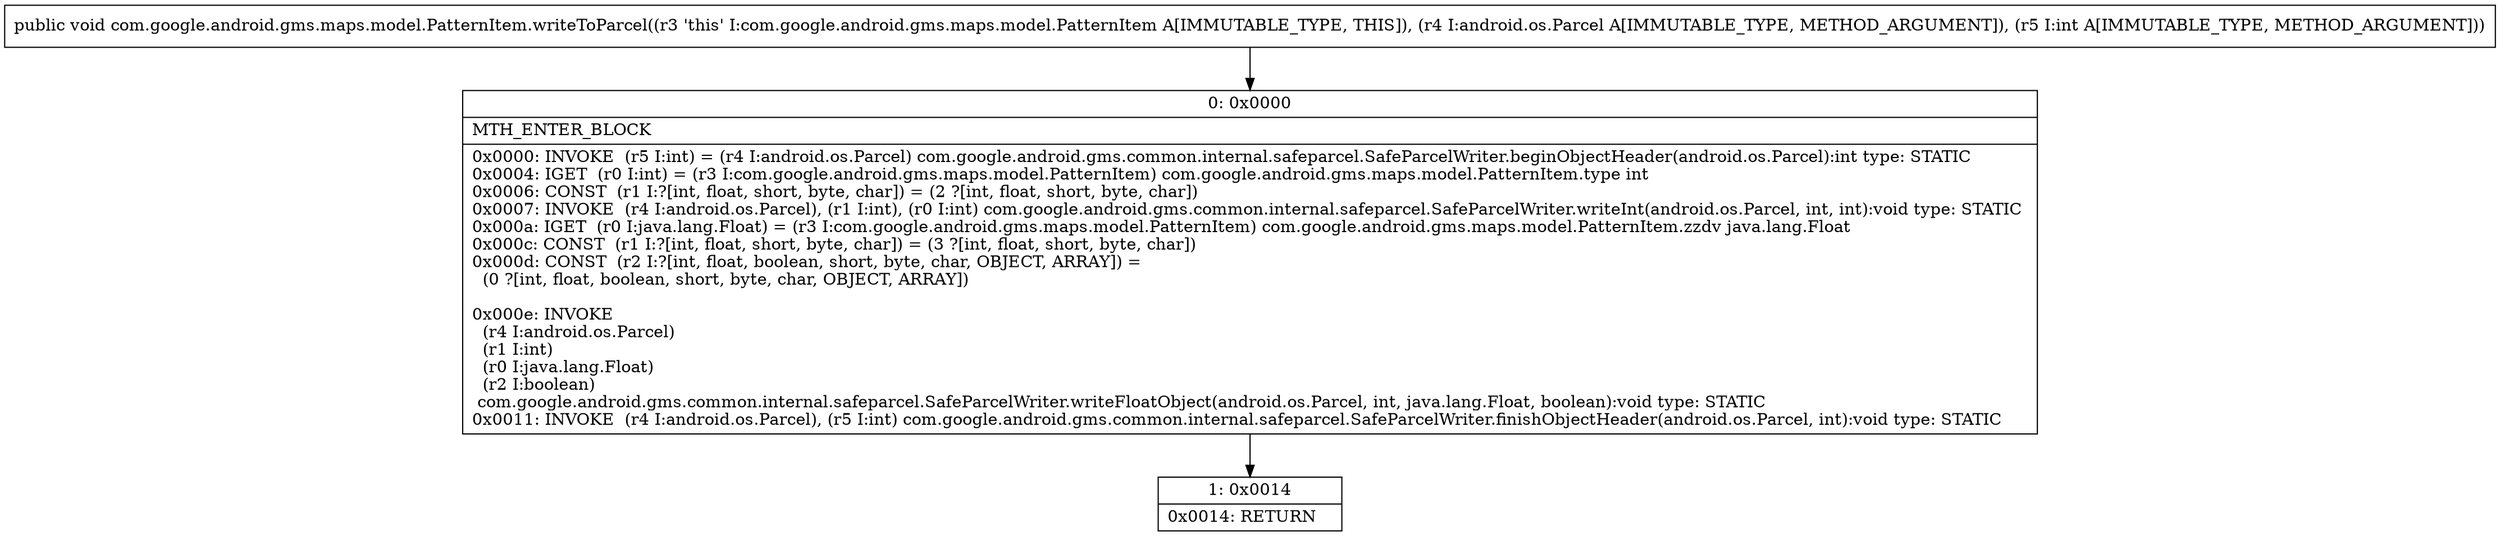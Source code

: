 digraph "CFG forcom.google.android.gms.maps.model.PatternItem.writeToParcel(Landroid\/os\/Parcel;I)V" {
Node_0 [shape=record,label="{0\:\ 0x0000|MTH_ENTER_BLOCK\l|0x0000: INVOKE  (r5 I:int) = (r4 I:android.os.Parcel) com.google.android.gms.common.internal.safeparcel.SafeParcelWriter.beginObjectHeader(android.os.Parcel):int type: STATIC \l0x0004: IGET  (r0 I:int) = (r3 I:com.google.android.gms.maps.model.PatternItem) com.google.android.gms.maps.model.PatternItem.type int \l0x0006: CONST  (r1 I:?[int, float, short, byte, char]) = (2 ?[int, float, short, byte, char]) \l0x0007: INVOKE  (r4 I:android.os.Parcel), (r1 I:int), (r0 I:int) com.google.android.gms.common.internal.safeparcel.SafeParcelWriter.writeInt(android.os.Parcel, int, int):void type: STATIC \l0x000a: IGET  (r0 I:java.lang.Float) = (r3 I:com.google.android.gms.maps.model.PatternItem) com.google.android.gms.maps.model.PatternItem.zzdv java.lang.Float \l0x000c: CONST  (r1 I:?[int, float, short, byte, char]) = (3 ?[int, float, short, byte, char]) \l0x000d: CONST  (r2 I:?[int, float, boolean, short, byte, char, OBJECT, ARRAY]) = \l  (0 ?[int, float, boolean, short, byte, char, OBJECT, ARRAY])\l \l0x000e: INVOKE  \l  (r4 I:android.os.Parcel)\l  (r1 I:int)\l  (r0 I:java.lang.Float)\l  (r2 I:boolean)\l com.google.android.gms.common.internal.safeparcel.SafeParcelWriter.writeFloatObject(android.os.Parcel, int, java.lang.Float, boolean):void type: STATIC \l0x0011: INVOKE  (r4 I:android.os.Parcel), (r5 I:int) com.google.android.gms.common.internal.safeparcel.SafeParcelWriter.finishObjectHeader(android.os.Parcel, int):void type: STATIC \l}"];
Node_1 [shape=record,label="{1\:\ 0x0014|0x0014: RETURN   \l}"];
MethodNode[shape=record,label="{public void com.google.android.gms.maps.model.PatternItem.writeToParcel((r3 'this' I:com.google.android.gms.maps.model.PatternItem A[IMMUTABLE_TYPE, THIS]), (r4 I:android.os.Parcel A[IMMUTABLE_TYPE, METHOD_ARGUMENT]), (r5 I:int A[IMMUTABLE_TYPE, METHOD_ARGUMENT])) }"];
MethodNode -> Node_0;
Node_0 -> Node_1;
}

